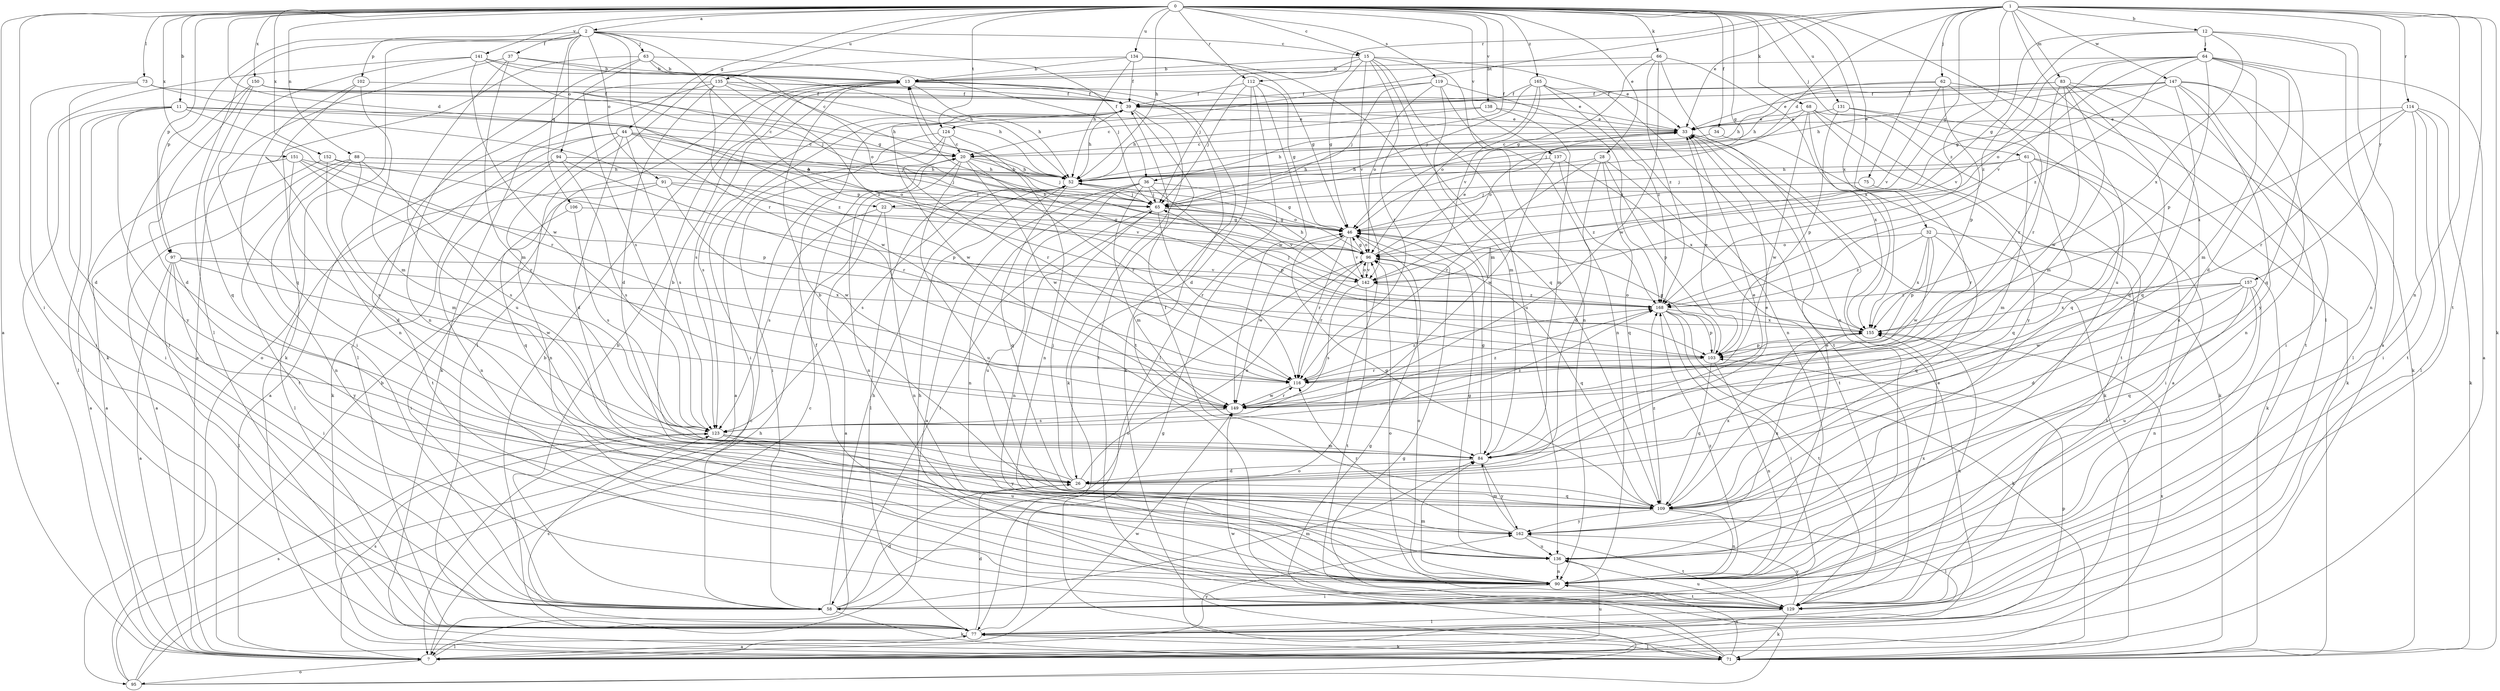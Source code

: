 strict digraph  {
0;
1;
2;
7;
11;
12;
13;
15;
20;
22;
26;
28;
32;
33;
34;
36;
37;
39;
44;
46;
52;
58;
61;
62;
63;
64;
65;
66;
68;
71;
73;
75;
77;
83;
84;
88;
90;
91;
94;
95;
96;
97;
102;
103;
106;
109;
112;
114;
116;
119;
123;
124;
129;
131;
134;
135;
136;
137;
138;
141;
142;
147;
149;
150;
151;
152;
155;
157;
162;
165;
168;
0 -> 2  [label=a];
0 -> 7  [label=a];
0 -> 11  [label=b];
0 -> 15  [label=c];
0 -> 22  [label=d];
0 -> 28  [label=e];
0 -> 32  [label=e];
0 -> 34  [label=f];
0 -> 36  [label=f];
0 -> 44  [label=g];
0 -> 46  [label=g];
0 -> 52  [label=h];
0 -> 58  [label=i];
0 -> 61  [label=j];
0 -> 66  [label=k];
0 -> 68  [label=k];
0 -> 73  [label=l];
0 -> 88  [label=n];
0 -> 97  [label=p];
0 -> 112  [label=r];
0 -> 119  [label=s];
0 -> 124  [label=t];
0 -> 131  [label=u];
0 -> 134  [label=u];
0 -> 135  [label=u];
0 -> 136  [label=u];
0 -> 137  [label=v];
0 -> 138  [label=v];
0 -> 141  [label=v];
0 -> 150  [label=x];
0 -> 151  [label=x];
0 -> 152  [label=x];
0 -> 155  [label=x];
0 -> 165  [label=z];
1 -> 12  [label=b];
1 -> 22  [label=d];
1 -> 33  [label=e];
1 -> 46  [label=g];
1 -> 62  [label=j];
1 -> 71  [label=k];
1 -> 75  [label=l];
1 -> 77  [label=l];
1 -> 83  [label=m];
1 -> 90  [label=n];
1 -> 112  [label=r];
1 -> 114  [label=r];
1 -> 124  [label=t];
1 -> 129  [label=t];
1 -> 147  [label=w];
1 -> 157  [label=y];
1 -> 168  [label=z];
2 -> 15  [label=c];
2 -> 36  [label=f];
2 -> 37  [label=f];
2 -> 63  [label=j];
2 -> 77  [label=l];
2 -> 91  [label=o];
2 -> 94  [label=o];
2 -> 95  [label=o];
2 -> 97  [label=p];
2 -> 102  [label=p];
2 -> 103  [label=p];
2 -> 106  [label=q];
2 -> 116  [label=r];
7 -> 20  [label=c];
7 -> 77  [label=l];
7 -> 95  [label=o];
7 -> 103  [label=p];
7 -> 123  [label=s];
7 -> 136  [label=u];
7 -> 149  [label=w];
7 -> 155  [label=x];
7 -> 162  [label=y];
11 -> 7  [label=a];
11 -> 20  [label=c];
11 -> 33  [label=e];
11 -> 58  [label=i];
11 -> 77  [label=l];
11 -> 116  [label=r];
11 -> 162  [label=y];
11 -> 168  [label=z];
12 -> 7  [label=a];
12 -> 46  [label=g];
12 -> 64  [label=j];
12 -> 90  [label=n];
12 -> 155  [label=x];
12 -> 168  [label=z];
13 -> 39  [label=f];
13 -> 52  [label=h];
13 -> 71  [label=k];
13 -> 123  [label=s];
13 -> 129  [label=t];
15 -> 13  [label=b];
15 -> 33  [label=e];
15 -> 46  [label=g];
15 -> 65  [label=j];
15 -> 90  [label=n];
15 -> 109  [label=q];
15 -> 116  [label=r];
15 -> 136  [label=u];
15 -> 142  [label=v];
20 -> 52  [label=h];
20 -> 65  [label=j];
20 -> 90  [label=n];
20 -> 116  [label=r];
20 -> 136  [label=u];
20 -> 149  [label=w];
22 -> 7  [label=a];
22 -> 46  [label=g];
22 -> 90  [label=n];
22 -> 123  [label=s];
26 -> 13  [label=b];
26 -> 33  [label=e];
26 -> 65  [label=j];
26 -> 96  [label=o];
26 -> 109  [label=q];
28 -> 26  [label=d];
28 -> 52  [label=h];
28 -> 103  [label=p];
28 -> 109  [label=q];
28 -> 116  [label=r];
28 -> 129  [label=t];
32 -> 96  [label=o];
32 -> 103  [label=p];
32 -> 109  [label=q];
32 -> 129  [label=t];
32 -> 149  [label=w];
32 -> 155  [label=x];
32 -> 168  [label=z];
33 -> 20  [label=c];
33 -> 52  [label=h];
33 -> 71  [label=k];
33 -> 96  [label=o];
34 -> 20  [label=c];
34 -> 71  [label=k];
36 -> 7  [label=a];
36 -> 46  [label=g];
36 -> 65  [label=j];
36 -> 84  [label=m];
36 -> 90  [label=n];
36 -> 103  [label=p];
36 -> 136  [label=u];
37 -> 7  [label=a];
37 -> 13  [label=b];
37 -> 52  [label=h];
37 -> 84  [label=m];
37 -> 136  [label=u];
39 -> 33  [label=e];
39 -> 52  [label=h];
39 -> 58  [label=i];
39 -> 71  [label=k];
39 -> 123  [label=s];
39 -> 129  [label=t];
39 -> 149  [label=w];
44 -> 7  [label=a];
44 -> 20  [label=c];
44 -> 26  [label=d];
44 -> 65  [label=j];
44 -> 71  [label=k];
44 -> 90  [label=n];
44 -> 96  [label=o];
44 -> 123  [label=s];
46 -> 96  [label=o];
46 -> 116  [label=r];
46 -> 142  [label=v];
46 -> 149  [label=w];
52 -> 65  [label=j];
52 -> 77  [label=l];
52 -> 96  [label=o];
52 -> 109  [label=q];
52 -> 123  [label=s];
58 -> 13  [label=b];
58 -> 26  [label=d];
58 -> 52  [label=h];
58 -> 71  [label=k];
58 -> 84  [label=m];
58 -> 96  [label=o];
61 -> 52  [label=h];
61 -> 58  [label=i];
61 -> 65  [label=j];
61 -> 71  [label=k];
61 -> 84  [label=m];
61 -> 109  [label=q];
62 -> 39  [label=f];
62 -> 52  [label=h];
62 -> 77  [label=l];
62 -> 103  [label=p];
62 -> 116  [label=r];
62 -> 142  [label=v];
63 -> 13  [label=b];
63 -> 65  [label=j];
63 -> 71  [label=k];
63 -> 90  [label=n];
63 -> 96  [label=o];
63 -> 123  [label=s];
64 -> 7  [label=a];
64 -> 13  [label=b];
64 -> 26  [label=d];
64 -> 46  [label=g];
64 -> 84  [label=m];
64 -> 96  [label=o];
64 -> 103  [label=p];
64 -> 109  [label=q];
64 -> 142  [label=v];
64 -> 168  [label=z];
65 -> 46  [label=g];
65 -> 58  [label=i];
65 -> 90  [label=n];
65 -> 116  [label=r];
65 -> 142  [label=v];
66 -> 13  [label=b];
66 -> 46  [label=g];
66 -> 90  [label=n];
66 -> 149  [label=w];
66 -> 155  [label=x];
66 -> 168  [label=z];
68 -> 7  [label=a];
68 -> 33  [label=e];
68 -> 65  [label=j];
68 -> 129  [label=t];
68 -> 149  [label=w];
68 -> 155  [label=x];
68 -> 162  [label=y];
71 -> 46  [label=g];
71 -> 77  [label=l];
71 -> 90  [label=n];
71 -> 149  [label=w];
73 -> 26  [label=d];
73 -> 39  [label=f];
73 -> 58  [label=i];
73 -> 96  [label=o];
75 -> 65  [label=j];
75 -> 116  [label=r];
77 -> 7  [label=a];
77 -> 13  [label=b];
77 -> 26  [label=d];
77 -> 33  [label=e];
77 -> 46  [label=g];
77 -> 71  [label=k];
77 -> 123  [label=s];
83 -> 39  [label=f];
83 -> 52  [label=h];
83 -> 84  [label=m];
83 -> 109  [label=q];
83 -> 116  [label=r];
83 -> 129  [label=t];
83 -> 136  [label=u];
83 -> 149  [label=w];
84 -> 26  [label=d];
84 -> 33  [label=e];
84 -> 46  [label=g];
84 -> 162  [label=y];
88 -> 7  [label=a];
88 -> 52  [label=h];
88 -> 65  [label=j];
88 -> 84  [label=m];
88 -> 90  [label=n];
88 -> 123  [label=s];
88 -> 129  [label=t];
90 -> 39  [label=f];
90 -> 58  [label=i];
90 -> 84  [label=m];
90 -> 96  [label=o];
90 -> 129  [label=t];
90 -> 155  [label=x];
90 -> 168  [label=z];
91 -> 65  [label=j];
91 -> 77  [label=l];
91 -> 109  [label=q];
91 -> 142  [label=v];
91 -> 149  [label=w];
94 -> 52  [label=h];
94 -> 90  [label=n];
94 -> 116  [label=r];
94 -> 123  [label=s];
94 -> 129  [label=t];
95 -> 13  [label=b];
95 -> 20  [label=c];
95 -> 46  [label=g];
95 -> 52  [label=h];
95 -> 96  [label=o];
95 -> 123  [label=s];
96 -> 13  [label=b];
96 -> 33  [label=e];
96 -> 46  [label=g];
96 -> 109  [label=q];
96 -> 116  [label=r];
96 -> 142  [label=v];
97 -> 7  [label=a];
97 -> 58  [label=i];
97 -> 77  [label=l];
97 -> 142  [label=v];
97 -> 149  [label=w];
97 -> 155  [label=x];
97 -> 162  [label=y];
102 -> 39  [label=f];
102 -> 58  [label=i];
102 -> 84  [label=m];
102 -> 90  [label=n];
103 -> 33  [label=e];
103 -> 46  [label=g];
103 -> 90  [label=n];
103 -> 109  [label=q];
103 -> 116  [label=r];
106 -> 46  [label=g];
106 -> 58  [label=i];
106 -> 123  [label=s];
109 -> 13  [label=b];
109 -> 39  [label=f];
109 -> 46  [label=g];
109 -> 77  [label=l];
109 -> 90  [label=n];
109 -> 155  [label=x];
109 -> 162  [label=y];
109 -> 168  [label=z];
112 -> 26  [label=d];
112 -> 39  [label=f];
112 -> 46  [label=g];
112 -> 65  [label=j];
112 -> 77  [label=l];
112 -> 149  [label=w];
114 -> 33  [label=e];
114 -> 58  [label=i];
114 -> 71  [label=k];
114 -> 77  [label=l];
114 -> 116  [label=r];
114 -> 129  [label=t];
114 -> 155  [label=x];
116 -> 149  [label=w];
116 -> 168  [label=z];
119 -> 39  [label=f];
119 -> 65  [label=j];
119 -> 84  [label=m];
119 -> 90  [label=n];
119 -> 96  [label=o];
119 -> 168  [label=z];
123 -> 84  [label=m];
123 -> 136  [label=u];
123 -> 162  [label=y];
123 -> 168  [label=z];
124 -> 7  [label=a];
124 -> 20  [label=c];
124 -> 58  [label=i];
124 -> 90  [label=n];
124 -> 116  [label=r];
129 -> 52  [label=h];
129 -> 71  [label=k];
129 -> 77  [label=l];
129 -> 96  [label=o];
129 -> 136  [label=u];
129 -> 155  [label=x];
129 -> 162  [label=y];
131 -> 33  [label=e];
131 -> 71  [label=k];
131 -> 103  [label=p];
131 -> 109  [label=q];
134 -> 13  [label=b];
134 -> 39  [label=f];
134 -> 46  [label=g];
134 -> 52  [label=h];
134 -> 77  [label=l];
134 -> 84  [label=m];
135 -> 26  [label=d];
135 -> 33  [label=e];
135 -> 39  [label=f];
135 -> 52  [label=h];
135 -> 71  [label=k];
135 -> 77  [label=l];
135 -> 149  [label=w];
135 -> 168  [label=z];
136 -> 33  [label=e];
136 -> 46  [label=g];
136 -> 90  [label=n];
137 -> 52  [label=h];
137 -> 149  [label=w];
137 -> 155  [label=x];
137 -> 168  [label=z];
138 -> 20  [label=c];
138 -> 33  [label=e];
138 -> 52  [label=h];
138 -> 84  [label=m];
141 -> 13  [label=b];
141 -> 20  [label=c];
141 -> 46  [label=g];
141 -> 71  [label=k];
141 -> 109  [label=q];
141 -> 149  [label=w];
142 -> 52  [label=h];
142 -> 96  [label=o];
142 -> 123  [label=s];
142 -> 129  [label=t];
142 -> 168  [label=z];
147 -> 33  [label=e];
147 -> 39  [label=f];
147 -> 52  [label=h];
147 -> 58  [label=i];
147 -> 71  [label=k];
147 -> 90  [label=n];
147 -> 109  [label=q];
147 -> 142  [label=v];
147 -> 162  [label=y];
149 -> 116  [label=r];
149 -> 123  [label=s];
149 -> 168  [label=z];
150 -> 26  [label=d];
150 -> 39  [label=f];
150 -> 52  [label=h];
150 -> 58  [label=i];
150 -> 65  [label=j];
150 -> 109  [label=q];
151 -> 7  [label=a];
151 -> 26  [label=d];
151 -> 52  [label=h];
151 -> 103  [label=p];
151 -> 116  [label=r];
152 -> 7  [label=a];
152 -> 52  [label=h];
152 -> 103  [label=p];
152 -> 123  [label=s];
155 -> 96  [label=o];
155 -> 103  [label=p];
157 -> 26  [label=d];
157 -> 90  [label=n];
157 -> 109  [label=q];
157 -> 136  [label=u];
157 -> 149  [label=w];
157 -> 155  [label=x];
157 -> 168  [label=z];
162 -> 84  [label=m];
162 -> 116  [label=r];
162 -> 129  [label=t];
162 -> 136  [label=u];
162 -> 155  [label=x];
165 -> 39  [label=f];
165 -> 65  [label=j];
165 -> 90  [label=n];
165 -> 96  [label=o];
165 -> 129  [label=t];
165 -> 142  [label=v];
165 -> 168  [label=z];
168 -> 13  [label=b];
168 -> 58  [label=i];
168 -> 65  [label=j];
168 -> 71  [label=k];
168 -> 103  [label=p];
168 -> 129  [label=t];
168 -> 155  [label=x];
}
